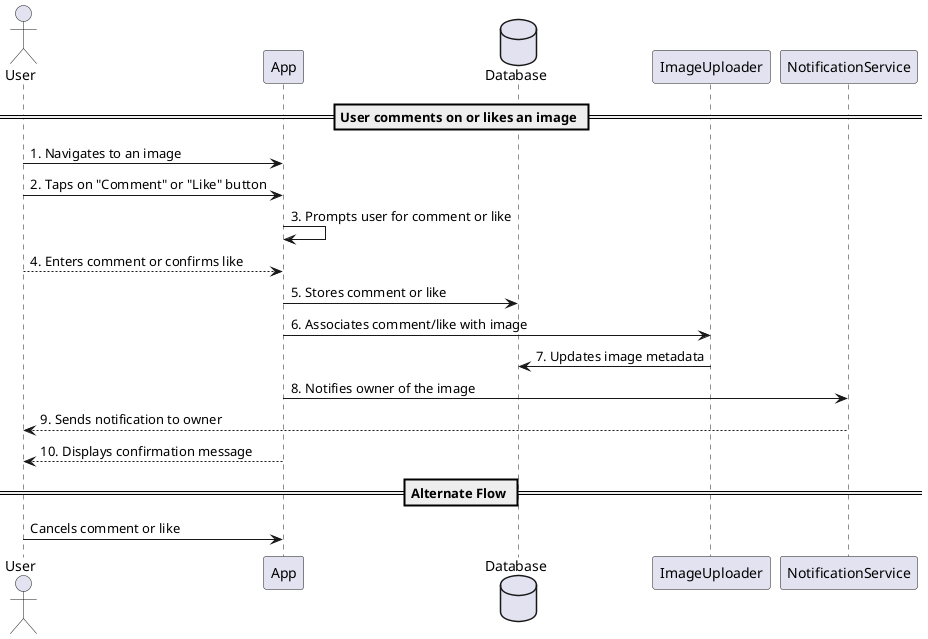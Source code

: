 @startuml
actor User
participant App
database Database
participant ImageUploader
participant NotificationService

== User comments on or likes an image ==
User -> App: 1. Navigates to an image
User -> App: 2. Taps on "Comment" or "Like" button
App -> App: 3. Prompts user for comment or like
User --> App: 4. Enters comment or confirms like
App -> Database: 5. Stores comment or like
App -> ImageUploader: 6. Associates comment/like with image
ImageUploader -> Database: 7. Updates image metadata
App -> NotificationService: 8. Notifies owner of the image
NotificationService --> User: 9. Sends notification to owner
App --> User: 10. Displays confirmation message

== Alternate Flow ==
User -> App: Cancels comment or like

@enduml
